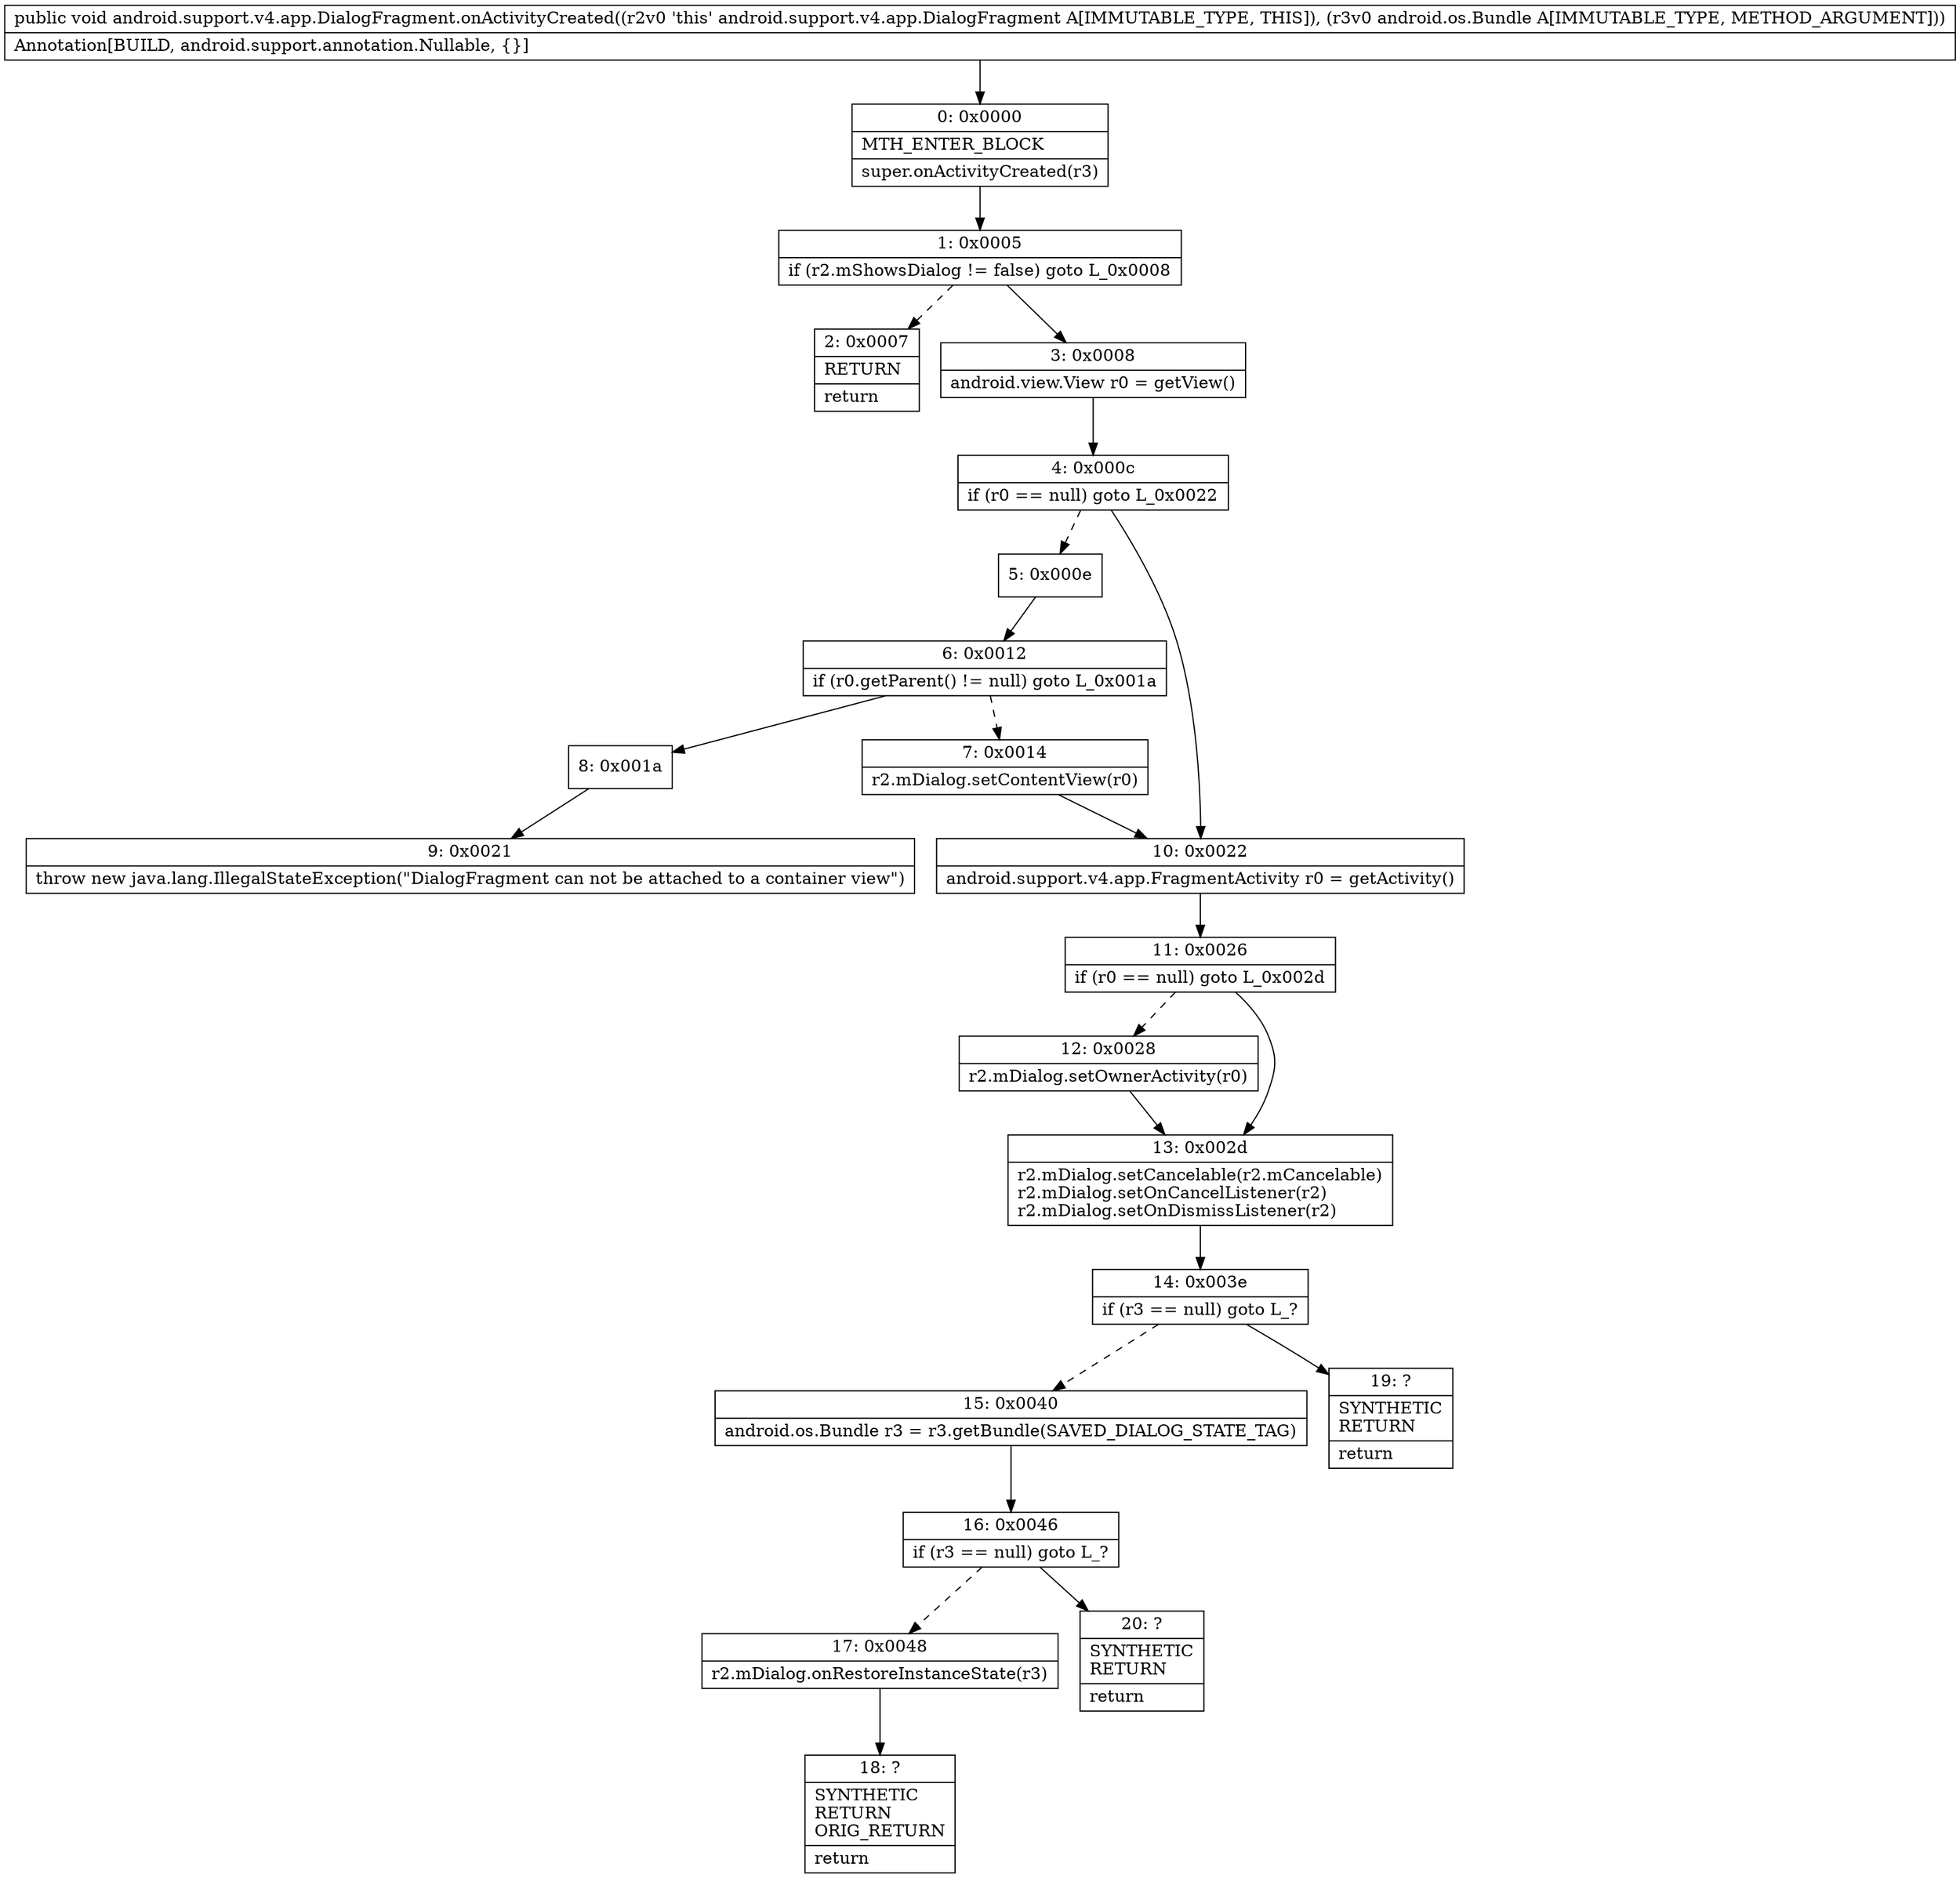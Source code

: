 digraph "CFG forandroid.support.v4.app.DialogFragment.onActivityCreated(Landroid\/os\/Bundle;)V" {
Node_0 [shape=record,label="{0\:\ 0x0000|MTH_ENTER_BLOCK\l|super.onActivityCreated(r3)\l}"];
Node_1 [shape=record,label="{1\:\ 0x0005|if (r2.mShowsDialog != false) goto L_0x0008\l}"];
Node_2 [shape=record,label="{2\:\ 0x0007|RETURN\l|return\l}"];
Node_3 [shape=record,label="{3\:\ 0x0008|android.view.View r0 = getView()\l}"];
Node_4 [shape=record,label="{4\:\ 0x000c|if (r0 == null) goto L_0x0022\l}"];
Node_5 [shape=record,label="{5\:\ 0x000e}"];
Node_6 [shape=record,label="{6\:\ 0x0012|if (r0.getParent() != null) goto L_0x001a\l}"];
Node_7 [shape=record,label="{7\:\ 0x0014|r2.mDialog.setContentView(r0)\l}"];
Node_8 [shape=record,label="{8\:\ 0x001a}"];
Node_9 [shape=record,label="{9\:\ 0x0021|throw new java.lang.IllegalStateException(\"DialogFragment can not be attached to a container view\")\l}"];
Node_10 [shape=record,label="{10\:\ 0x0022|android.support.v4.app.FragmentActivity r0 = getActivity()\l}"];
Node_11 [shape=record,label="{11\:\ 0x0026|if (r0 == null) goto L_0x002d\l}"];
Node_12 [shape=record,label="{12\:\ 0x0028|r2.mDialog.setOwnerActivity(r0)\l}"];
Node_13 [shape=record,label="{13\:\ 0x002d|r2.mDialog.setCancelable(r2.mCancelable)\lr2.mDialog.setOnCancelListener(r2)\lr2.mDialog.setOnDismissListener(r2)\l}"];
Node_14 [shape=record,label="{14\:\ 0x003e|if (r3 == null) goto L_?\l}"];
Node_15 [shape=record,label="{15\:\ 0x0040|android.os.Bundle r3 = r3.getBundle(SAVED_DIALOG_STATE_TAG)\l}"];
Node_16 [shape=record,label="{16\:\ 0x0046|if (r3 == null) goto L_?\l}"];
Node_17 [shape=record,label="{17\:\ 0x0048|r2.mDialog.onRestoreInstanceState(r3)\l}"];
Node_18 [shape=record,label="{18\:\ ?|SYNTHETIC\lRETURN\lORIG_RETURN\l|return\l}"];
Node_19 [shape=record,label="{19\:\ ?|SYNTHETIC\lRETURN\l|return\l}"];
Node_20 [shape=record,label="{20\:\ ?|SYNTHETIC\lRETURN\l|return\l}"];
MethodNode[shape=record,label="{public void android.support.v4.app.DialogFragment.onActivityCreated((r2v0 'this' android.support.v4.app.DialogFragment A[IMMUTABLE_TYPE, THIS]), (r3v0 android.os.Bundle A[IMMUTABLE_TYPE, METHOD_ARGUMENT]))  | Annotation[BUILD, android.support.annotation.Nullable, \{\}]\l}"];
MethodNode -> Node_0;
Node_0 -> Node_1;
Node_1 -> Node_2[style=dashed];
Node_1 -> Node_3;
Node_3 -> Node_4;
Node_4 -> Node_5[style=dashed];
Node_4 -> Node_10;
Node_5 -> Node_6;
Node_6 -> Node_7[style=dashed];
Node_6 -> Node_8;
Node_7 -> Node_10;
Node_8 -> Node_9;
Node_10 -> Node_11;
Node_11 -> Node_12[style=dashed];
Node_11 -> Node_13;
Node_12 -> Node_13;
Node_13 -> Node_14;
Node_14 -> Node_15[style=dashed];
Node_14 -> Node_19;
Node_15 -> Node_16;
Node_16 -> Node_17[style=dashed];
Node_16 -> Node_20;
Node_17 -> Node_18;
}

